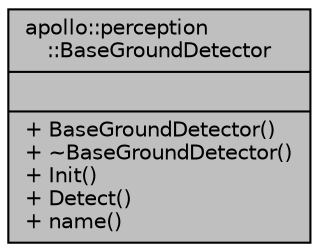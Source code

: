 digraph "apollo::perception::BaseGroundDetector"
{
  edge [fontname="Helvetica",fontsize="10",labelfontname="Helvetica",labelfontsize="10"];
  node [fontname="Helvetica",fontsize="10",shape=record];
  Node1 [label="{apollo::perception\l::BaseGroundDetector\n||+ BaseGroundDetector()\l+ ~BaseGroundDetector()\l+ Init()\l+ Detect()\l+ name()\l}",height=0.2,width=0.4,color="black", fillcolor="grey75", style="filled" fontcolor="black"];
}
